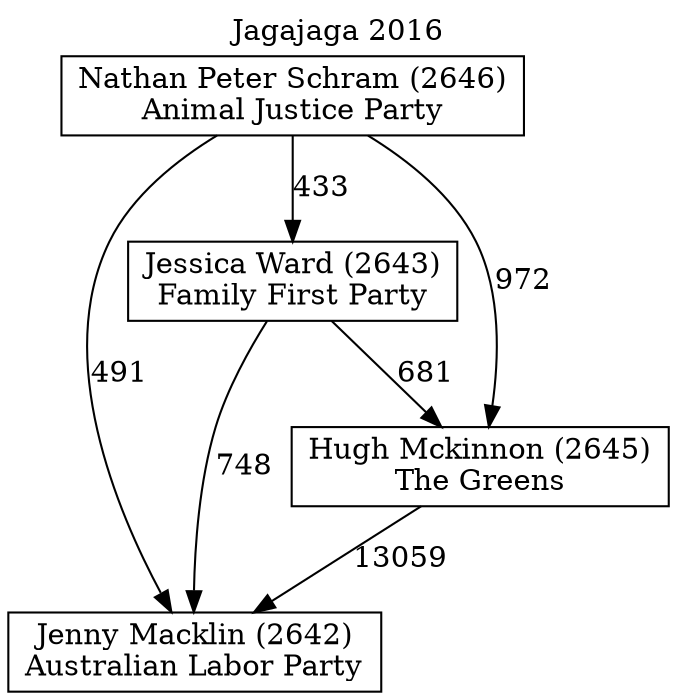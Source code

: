 // House preference flow
digraph "Jenny Macklin (2642)_Jagajaga_2016" {
	graph [label="Jagajaga 2016" labelloc=t mclimit=10]
	node [shape=box]
	"Jessica Ward (2643)" [label="Jessica Ward (2643)
Family First Party"]
	"Jenny Macklin (2642)" [label="Jenny Macklin (2642)
Australian Labor Party"]
	"Nathan Peter Schram (2646)" [label="Nathan Peter Schram (2646)
Animal Justice Party"]
	"Hugh Mckinnon (2645)" [label="Hugh Mckinnon (2645)
The Greens"]
	"Nathan Peter Schram (2646)" -> "Hugh Mckinnon (2645)" [label=972]
	"Hugh Mckinnon (2645)" -> "Jenny Macklin (2642)" [label=13059]
	"Jessica Ward (2643)" -> "Jenny Macklin (2642)" [label=748]
	"Nathan Peter Schram (2646)" -> "Jessica Ward (2643)" [label=433]
	"Jessica Ward (2643)" -> "Hugh Mckinnon (2645)" [label=681]
	"Nathan Peter Schram (2646)" -> "Jenny Macklin (2642)" [label=491]
}
